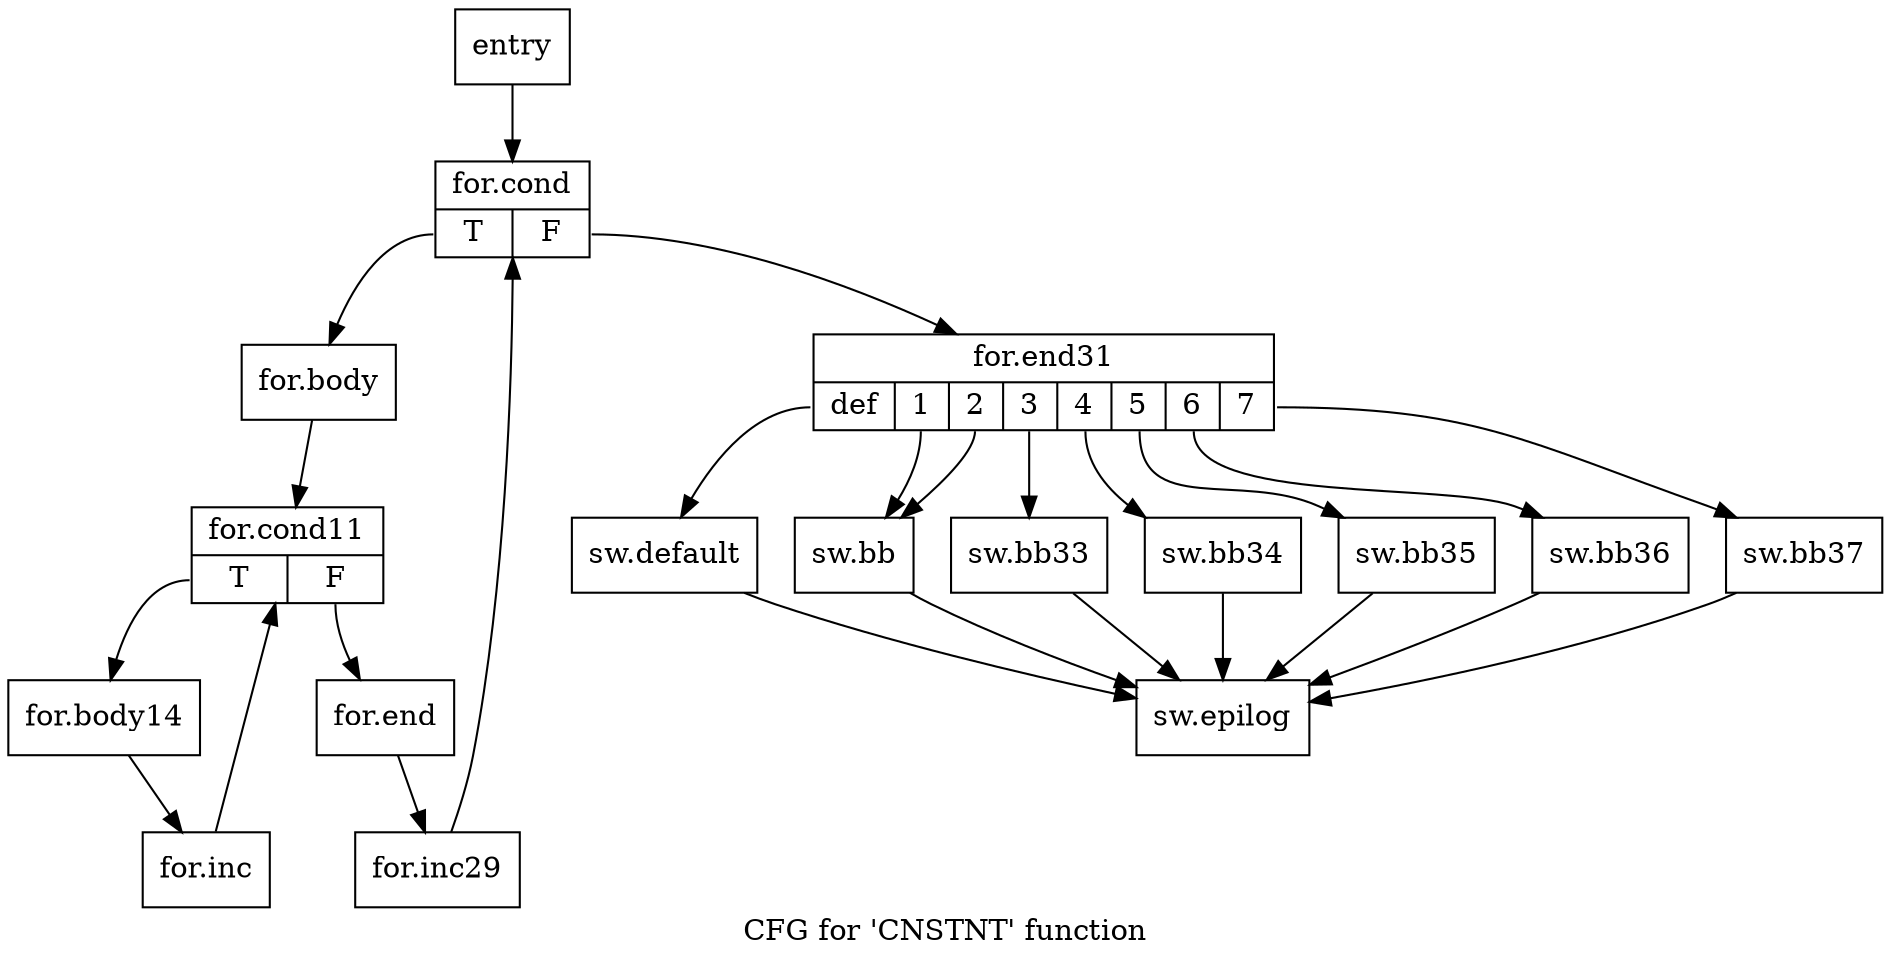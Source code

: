 digraph "CFG for 'CNSTNT' function" {
	label="CFG for 'CNSTNT' function";

	Node0x5f41f20 [shape=record,label="{entry}"];
	Node0x5f41f20 -> Node0x5f45280;
	Node0x5f45280 [shape=record,label="{for.cond|{<s0>T|<s1>F}}"];
	Node0x5f45280:s0 -> Node0x5f45800;
	Node0x5f45280:s1 -> Node0x5f458e0;
	Node0x5f45800 [shape=record,label="{for.body}"];
	Node0x5f45800 -> Node0x5f45e30;
	Node0x5f45e30 [shape=record,label="{for.cond11|{<s0>T|<s1>F}}"];
	Node0x5f45e30:s0 -> Node0x5f46680;
	Node0x5f45e30:s1 -> Node0x5f46760;
	Node0x5f46680 [shape=record,label="{for.body14}"];
	Node0x5f46680 -> Node0x5f45f80;
	Node0x5f45f80 [shape=record,label="{for.inc}"];
	Node0x5f45f80 -> Node0x5f45e30;
	Node0x5f46760 [shape=record,label="{for.end}"];
	Node0x5f46760 -> Node0x5f45430;
	Node0x5f45430 [shape=record,label="{for.inc29}"];
	Node0x5f45430 -> Node0x5f45280;
	Node0x5f458e0 [shape=record,label="{for.end31|{<s0>def|<s1>1|<s2>2|<s3>3|<s4>4|<s5>5|<s6>6|<s7>7}}"];
	Node0x5f458e0:s0 -> Node0x5f45d90;
	Node0x5f458e0:s1 -> Node0x5f45de0;
	Node0x5f458e0:s2 -> Node0x5f45de0;
	Node0x5f458e0:s3 -> Node0x5f46180;
	Node0x5f458e0:s4 -> Node0x5f47820;
	Node0x5f458e0:s5 -> Node0x5f47870;
	Node0x5f458e0:s6 -> Node0x5f47940;
	Node0x5f458e0:s7 -> Node0x5f47a10;
	Node0x5f45de0 [shape=record,label="{sw.bb}"];
	Node0x5f45de0 -> Node0x5f47f00;
	Node0x5f46180 [shape=record,label="{sw.bb33}"];
	Node0x5f46180 -> Node0x5f47f00;
	Node0x5f47820 [shape=record,label="{sw.bb34}"];
	Node0x5f47820 -> Node0x5f47f00;
	Node0x5f47870 [shape=record,label="{sw.bb35}"];
	Node0x5f47870 -> Node0x5f47f00;
	Node0x5f47940 [shape=record,label="{sw.bb36}"];
	Node0x5f47940 -> Node0x5f47f00;
	Node0x5f47a10 [shape=record,label="{sw.bb37}"];
	Node0x5f47a10 -> Node0x5f47f00;
	Node0x5f45d90 [shape=record,label="{sw.default}"];
	Node0x5f45d90 -> Node0x5f47f00;
	Node0x5f47f00 [shape=record,label="{sw.epilog}"];
}
